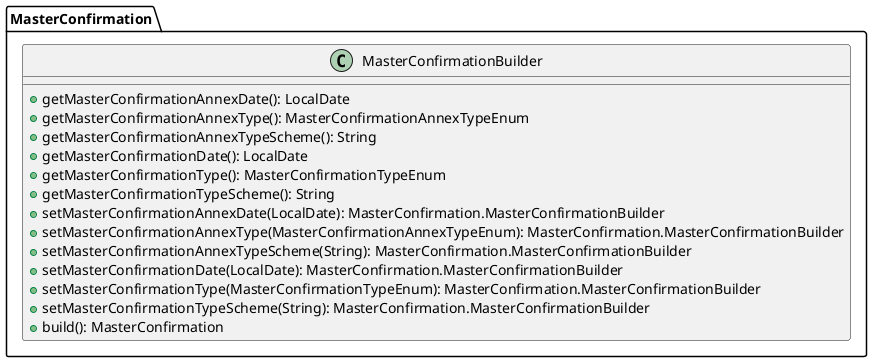 @startuml

    class MasterConfirmation.MasterConfirmationBuilder [[MasterConfirmation.MasterConfirmationBuilder.html]] {
        +getMasterConfirmationAnnexDate(): LocalDate
        +getMasterConfirmationAnnexType(): MasterConfirmationAnnexTypeEnum
        +getMasterConfirmationAnnexTypeScheme(): String
        +getMasterConfirmationDate(): LocalDate
        +getMasterConfirmationType(): MasterConfirmationTypeEnum
        +getMasterConfirmationTypeScheme(): String
        +setMasterConfirmationAnnexDate(LocalDate): MasterConfirmation.MasterConfirmationBuilder
        +setMasterConfirmationAnnexType(MasterConfirmationAnnexTypeEnum): MasterConfirmation.MasterConfirmationBuilder
        +setMasterConfirmationAnnexTypeScheme(String): MasterConfirmation.MasterConfirmationBuilder
        +setMasterConfirmationDate(LocalDate): MasterConfirmation.MasterConfirmationBuilder
        +setMasterConfirmationType(MasterConfirmationTypeEnum): MasterConfirmation.MasterConfirmationBuilder
        +setMasterConfirmationTypeScheme(String): MasterConfirmation.MasterConfirmationBuilder
        +build(): MasterConfirmation
    }

@enduml
